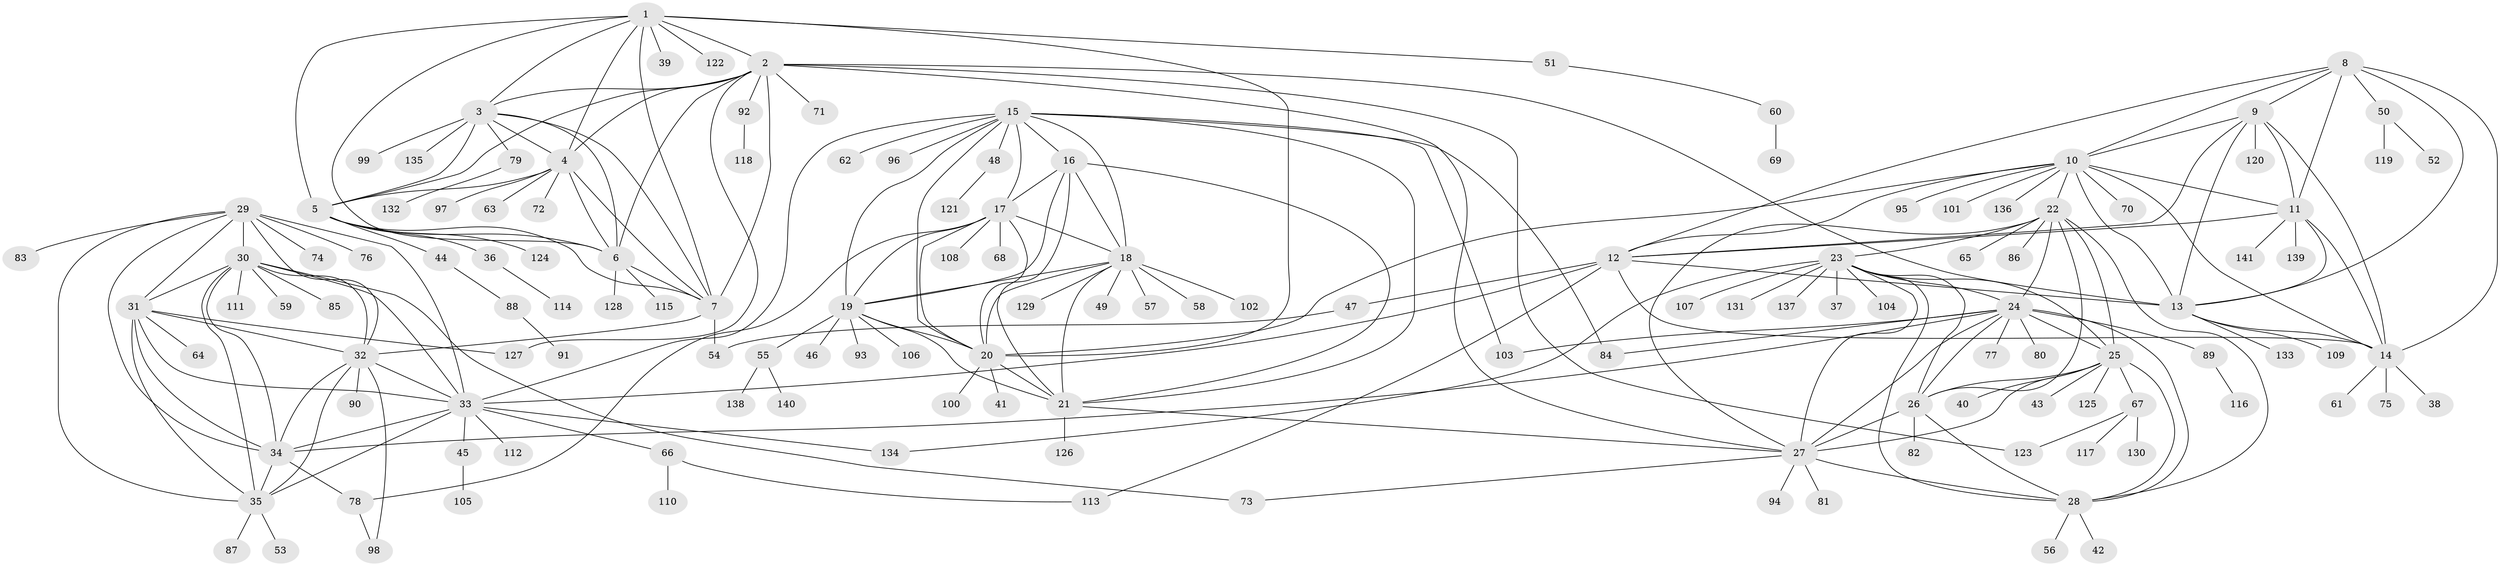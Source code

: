// coarse degree distribution, {10: 0.026785714285714284, 12: 0.03571428571428571, 5: 0.026785714285714284, 7: 0.017857142857142856, 4: 0.017857142857142856, 9: 0.03571428571428571, 8: 0.03571428571428571, 6: 0.017857142857142856, 14: 0.008928571428571428, 1: 0.6160714285714286, 2: 0.125, 3: 0.03571428571428571}
// Generated by graph-tools (version 1.1) at 2025/42/03/06/25 10:42:10]
// undirected, 141 vertices, 231 edges
graph export_dot {
graph [start="1"]
  node [color=gray90,style=filled];
  1;
  2;
  3;
  4;
  5;
  6;
  7;
  8;
  9;
  10;
  11;
  12;
  13;
  14;
  15;
  16;
  17;
  18;
  19;
  20;
  21;
  22;
  23;
  24;
  25;
  26;
  27;
  28;
  29;
  30;
  31;
  32;
  33;
  34;
  35;
  36;
  37;
  38;
  39;
  40;
  41;
  42;
  43;
  44;
  45;
  46;
  47;
  48;
  49;
  50;
  51;
  52;
  53;
  54;
  55;
  56;
  57;
  58;
  59;
  60;
  61;
  62;
  63;
  64;
  65;
  66;
  67;
  68;
  69;
  70;
  71;
  72;
  73;
  74;
  75;
  76;
  77;
  78;
  79;
  80;
  81;
  82;
  83;
  84;
  85;
  86;
  87;
  88;
  89;
  90;
  91;
  92;
  93;
  94;
  95;
  96;
  97;
  98;
  99;
  100;
  101;
  102;
  103;
  104;
  105;
  106;
  107;
  108;
  109;
  110;
  111;
  112;
  113;
  114;
  115;
  116;
  117;
  118;
  119;
  120;
  121;
  122;
  123;
  124;
  125;
  126;
  127;
  128;
  129;
  130;
  131;
  132;
  133;
  134;
  135;
  136;
  137;
  138;
  139;
  140;
  141;
  1 -- 2;
  1 -- 3;
  1 -- 4;
  1 -- 5;
  1 -- 6;
  1 -- 7;
  1 -- 20;
  1 -- 39;
  1 -- 51;
  1 -- 122;
  2 -- 3;
  2 -- 4;
  2 -- 5;
  2 -- 6;
  2 -- 7;
  2 -- 13;
  2 -- 27;
  2 -- 71;
  2 -- 92;
  2 -- 123;
  2 -- 127;
  3 -- 4;
  3 -- 5;
  3 -- 6;
  3 -- 7;
  3 -- 79;
  3 -- 99;
  3 -- 135;
  4 -- 5;
  4 -- 6;
  4 -- 7;
  4 -- 63;
  4 -- 72;
  4 -- 97;
  5 -- 6;
  5 -- 7;
  5 -- 36;
  5 -- 44;
  5 -- 124;
  6 -- 7;
  6 -- 115;
  6 -- 128;
  7 -- 32;
  7 -- 54;
  8 -- 9;
  8 -- 10;
  8 -- 11;
  8 -- 12;
  8 -- 13;
  8 -- 14;
  8 -- 50;
  9 -- 10;
  9 -- 11;
  9 -- 12;
  9 -- 13;
  9 -- 14;
  9 -- 120;
  10 -- 11;
  10 -- 12;
  10 -- 13;
  10 -- 14;
  10 -- 20;
  10 -- 22;
  10 -- 70;
  10 -- 95;
  10 -- 101;
  10 -- 136;
  11 -- 12;
  11 -- 13;
  11 -- 14;
  11 -- 139;
  11 -- 141;
  12 -- 13;
  12 -- 14;
  12 -- 33;
  12 -- 47;
  12 -- 113;
  13 -- 14;
  13 -- 109;
  13 -- 133;
  14 -- 38;
  14 -- 61;
  14 -- 75;
  15 -- 16;
  15 -- 17;
  15 -- 18;
  15 -- 19;
  15 -- 20;
  15 -- 21;
  15 -- 33;
  15 -- 48;
  15 -- 62;
  15 -- 84;
  15 -- 96;
  15 -- 103;
  16 -- 17;
  16 -- 18;
  16 -- 19;
  16 -- 20;
  16 -- 21;
  17 -- 18;
  17 -- 19;
  17 -- 20;
  17 -- 21;
  17 -- 68;
  17 -- 78;
  17 -- 108;
  18 -- 19;
  18 -- 20;
  18 -- 21;
  18 -- 49;
  18 -- 57;
  18 -- 58;
  18 -- 102;
  18 -- 129;
  19 -- 20;
  19 -- 21;
  19 -- 46;
  19 -- 55;
  19 -- 93;
  19 -- 106;
  20 -- 21;
  20 -- 41;
  20 -- 100;
  21 -- 27;
  21 -- 126;
  22 -- 23;
  22 -- 24;
  22 -- 25;
  22 -- 26;
  22 -- 27;
  22 -- 28;
  22 -- 65;
  22 -- 86;
  23 -- 24;
  23 -- 25;
  23 -- 26;
  23 -- 27;
  23 -- 28;
  23 -- 37;
  23 -- 104;
  23 -- 107;
  23 -- 131;
  23 -- 134;
  23 -- 137;
  24 -- 25;
  24 -- 26;
  24 -- 27;
  24 -- 28;
  24 -- 34;
  24 -- 77;
  24 -- 80;
  24 -- 84;
  24 -- 89;
  24 -- 103;
  25 -- 26;
  25 -- 27;
  25 -- 28;
  25 -- 40;
  25 -- 43;
  25 -- 67;
  25 -- 125;
  26 -- 27;
  26 -- 28;
  26 -- 82;
  27 -- 28;
  27 -- 73;
  27 -- 81;
  27 -- 94;
  28 -- 42;
  28 -- 56;
  29 -- 30;
  29 -- 31;
  29 -- 32;
  29 -- 33;
  29 -- 34;
  29 -- 35;
  29 -- 74;
  29 -- 76;
  29 -- 83;
  30 -- 31;
  30 -- 32;
  30 -- 33;
  30 -- 34;
  30 -- 35;
  30 -- 59;
  30 -- 73;
  30 -- 85;
  30 -- 111;
  31 -- 32;
  31 -- 33;
  31 -- 34;
  31 -- 35;
  31 -- 64;
  31 -- 127;
  32 -- 33;
  32 -- 34;
  32 -- 35;
  32 -- 90;
  32 -- 98;
  33 -- 34;
  33 -- 35;
  33 -- 45;
  33 -- 66;
  33 -- 112;
  33 -- 134;
  34 -- 35;
  34 -- 78;
  35 -- 53;
  35 -- 87;
  36 -- 114;
  44 -- 88;
  45 -- 105;
  47 -- 54;
  48 -- 121;
  50 -- 52;
  50 -- 119;
  51 -- 60;
  55 -- 138;
  55 -- 140;
  60 -- 69;
  66 -- 110;
  66 -- 113;
  67 -- 117;
  67 -- 123;
  67 -- 130;
  78 -- 98;
  79 -- 132;
  88 -- 91;
  89 -- 116;
  92 -- 118;
}
